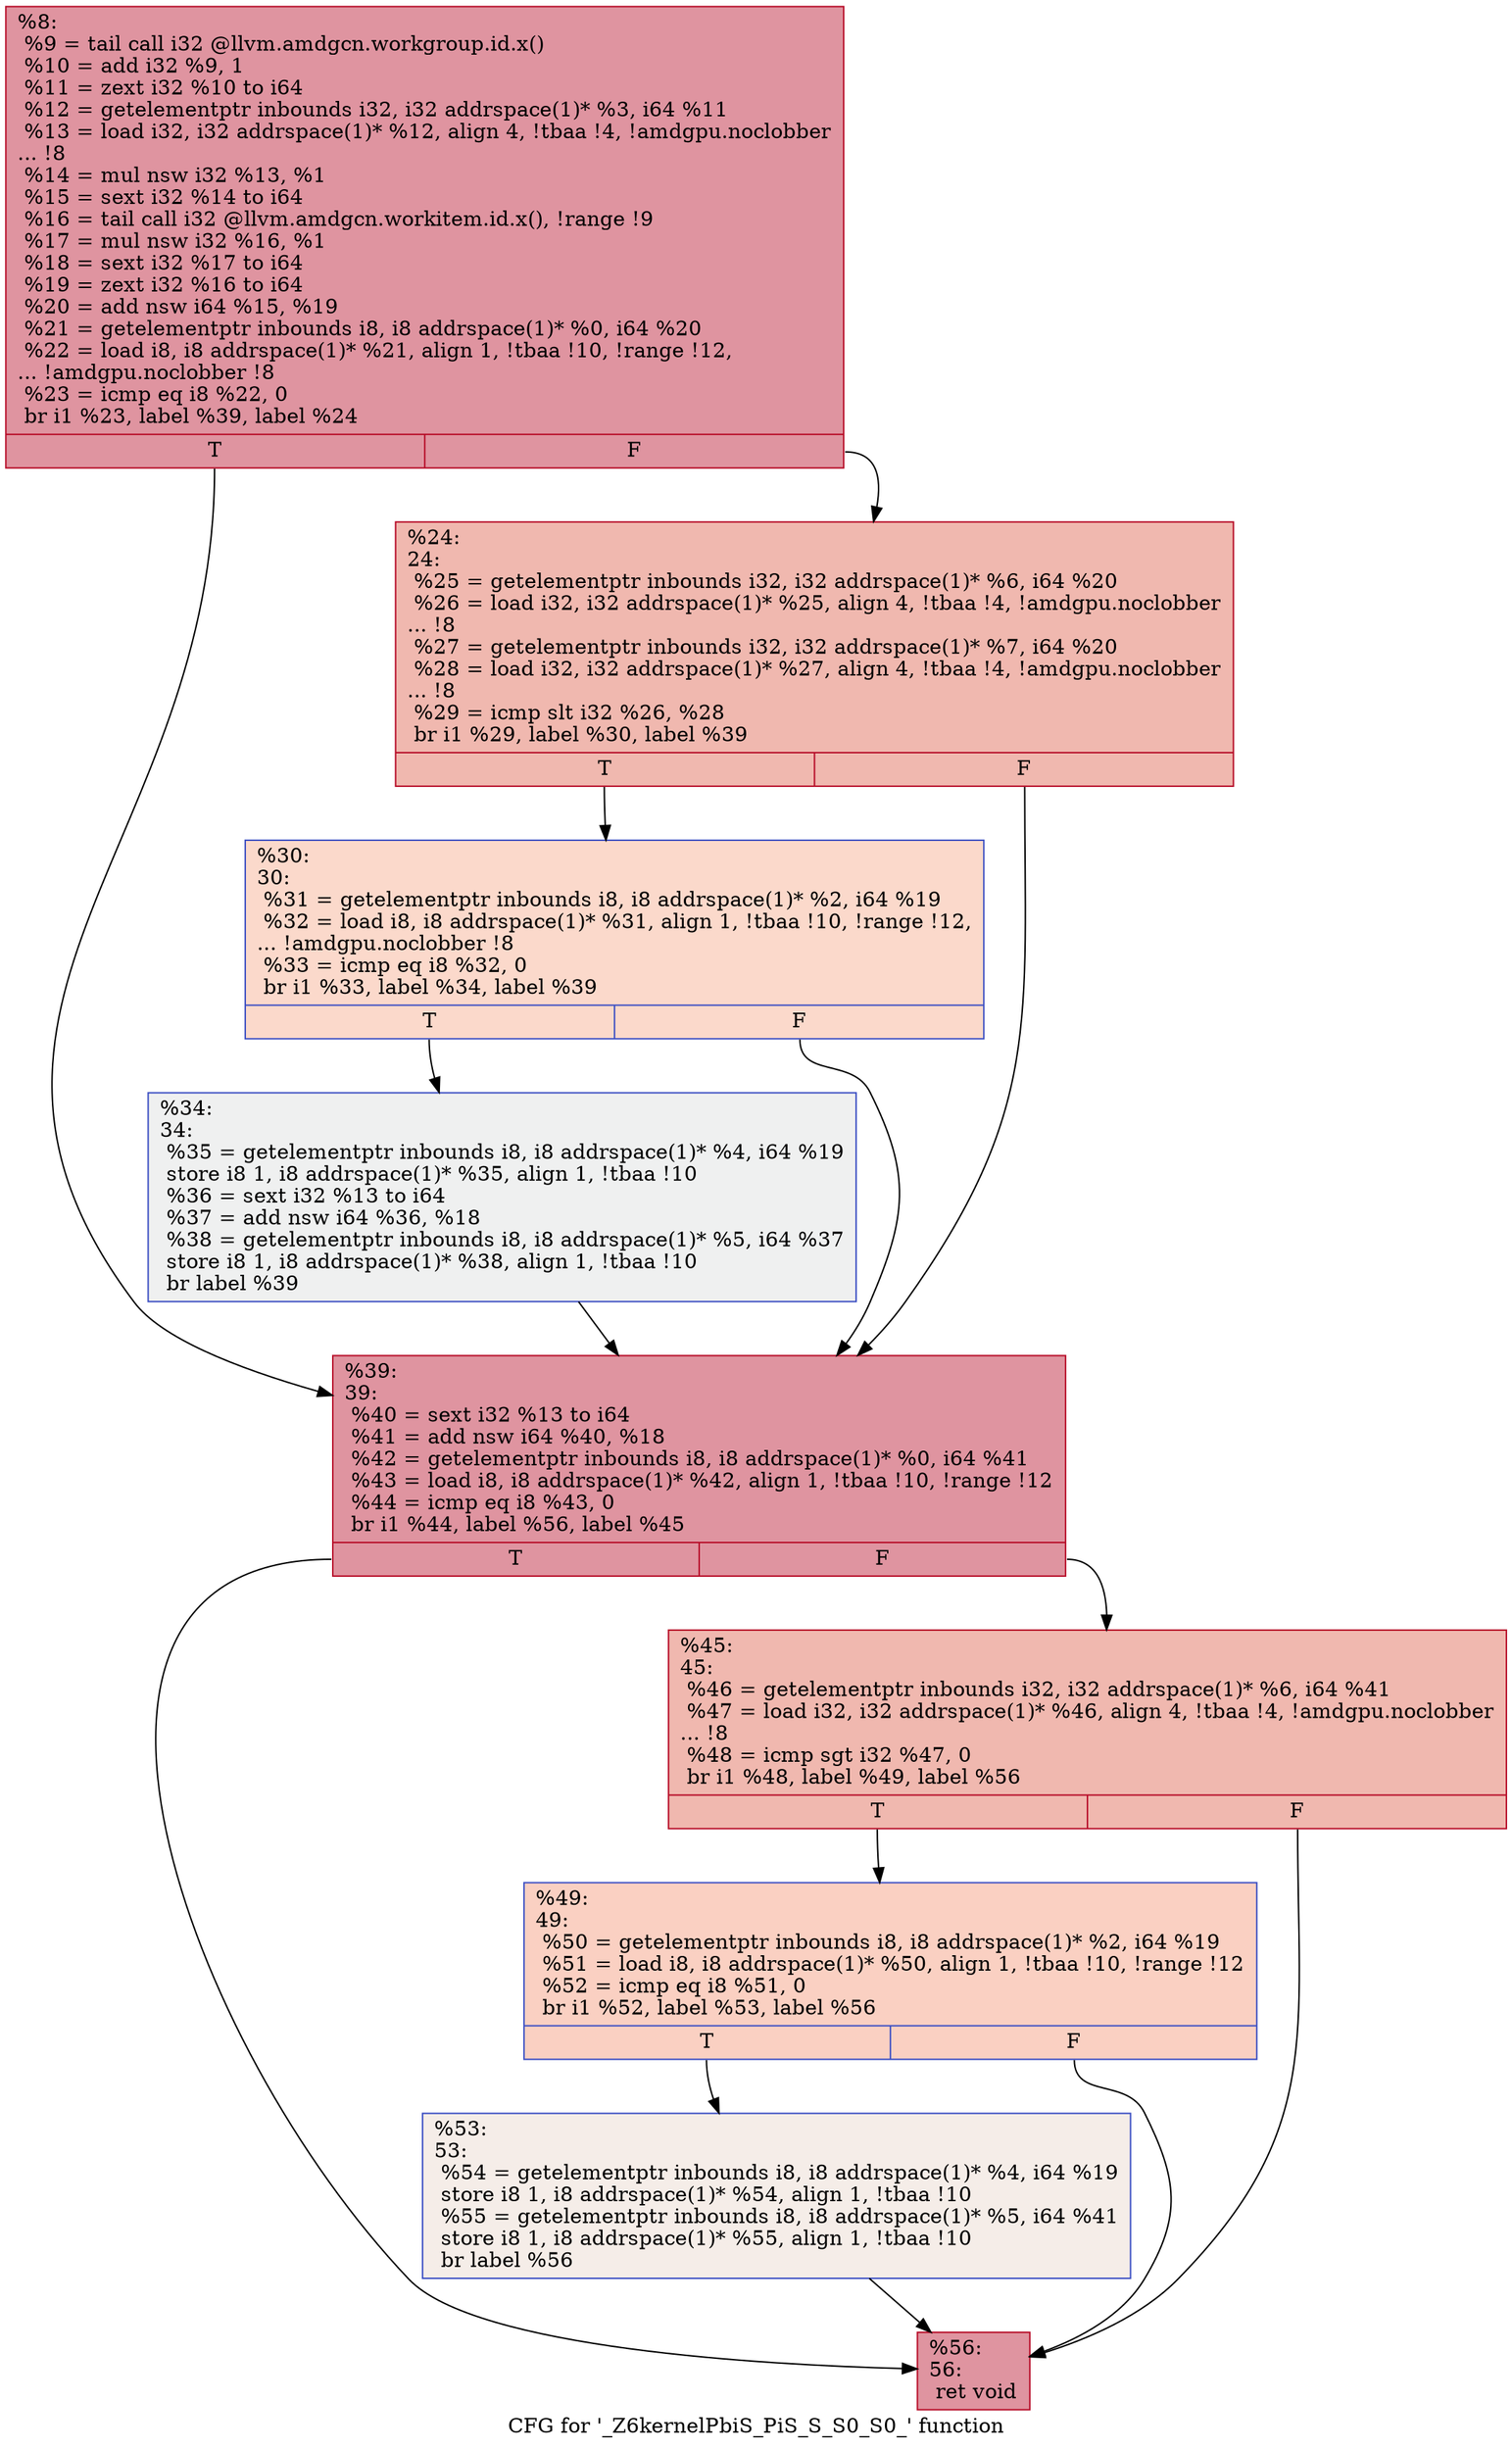 digraph "CFG for '_Z6kernelPbiS_PiS_S_S0_S0_' function" {
	label="CFG for '_Z6kernelPbiS_PiS_S_S0_S0_' function";

	Node0x5169910 [shape=record,color="#b70d28ff", style=filled, fillcolor="#b70d2870",label="{%8:\l  %9 = tail call i32 @llvm.amdgcn.workgroup.id.x()\l  %10 = add i32 %9, 1\l  %11 = zext i32 %10 to i64\l  %12 = getelementptr inbounds i32, i32 addrspace(1)* %3, i64 %11\l  %13 = load i32, i32 addrspace(1)* %12, align 4, !tbaa !4, !amdgpu.noclobber\l... !8\l  %14 = mul nsw i32 %13, %1\l  %15 = sext i32 %14 to i64\l  %16 = tail call i32 @llvm.amdgcn.workitem.id.x(), !range !9\l  %17 = mul nsw i32 %16, %1\l  %18 = sext i32 %17 to i64\l  %19 = zext i32 %16 to i64\l  %20 = add nsw i64 %15, %19\l  %21 = getelementptr inbounds i8, i8 addrspace(1)* %0, i64 %20\l  %22 = load i8, i8 addrspace(1)* %21, align 1, !tbaa !10, !range !12,\l... !amdgpu.noclobber !8\l  %23 = icmp eq i8 %22, 0\l  br i1 %23, label %39, label %24\l|{<s0>T|<s1>F}}"];
	Node0x5169910:s0 -> Node0x516c240;
	Node0x5169910:s1 -> Node0x516c2d0;
	Node0x516c2d0 [shape=record,color="#b70d28ff", style=filled, fillcolor="#dc5d4a70",label="{%24:\l24:                                               \l  %25 = getelementptr inbounds i32, i32 addrspace(1)* %6, i64 %20\l  %26 = load i32, i32 addrspace(1)* %25, align 4, !tbaa !4, !amdgpu.noclobber\l... !8\l  %27 = getelementptr inbounds i32, i32 addrspace(1)* %7, i64 %20\l  %28 = load i32, i32 addrspace(1)* %27, align 4, !tbaa !4, !amdgpu.noclobber\l... !8\l  %29 = icmp slt i32 %26, %28\l  br i1 %29, label %30, label %39\l|{<s0>T|<s1>F}}"];
	Node0x516c2d0:s0 -> Node0x516cd10;
	Node0x516c2d0:s1 -> Node0x516c240;
	Node0x516cd10 [shape=record,color="#3d50c3ff", style=filled, fillcolor="#f7a88970",label="{%30:\l30:                                               \l  %31 = getelementptr inbounds i8, i8 addrspace(1)* %2, i64 %19\l  %32 = load i8, i8 addrspace(1)* %31, align 1, !tbaa !10, !range !12,\l... !amdgpu.noclobber !8\l  %33 = icmp eq i8 %32, 0\l  br i1 %33, label %34, label %39\l|{<s0>T|<s1>F}}"];
	Node0x516cd10:s0 -> Node0x516b5a0;
	Node0x516cd10:s1 -> Node0x516c240;
	Node0x516b5a0 [shape=record,color="#3d50c3ff", style=filled, fillcolor="#dbdcde70",label="{%34:\l34:                                               \l  %35 = getelementptr inbounds i8, i8 addrspace(1)* %4, i64 %19\l  store i8 1, i8 addrspace(1)* %35, align 1, !tbaa !10\l  %36 = sext i32 %13 to i64\l  %37 = add nsw i64 %36, %18\l  %38 = getelementptr inbounds i8, i8 addrspace(1)* %5, i64 %37\l  store i8 1, i8 addrspace(1)* %38, align 1, !tbaa !10\l  br label %39\l}"];
	Node0x516b5a0 -> Node0x516c240;
	Node0x516c240 [shape=record,color="#b70d28ff", style=filled, fillcolor="#b70d2870",label="{%39:\l39:                                               \l  %40 = sext i32 %13 to i64\l  %41 = add nsw i64 %40, %18\l  %42 = getelementptr inbounds i8, i8 addrspace(1)* %0, i64 %41\l  %43 = load i8, i8 addrspace(1)* %42, align 1, !tbaa !10, !range !12\l  %44 = icmp eq i8 %43, 0\l  br i1 %44, label %56, label %45\l|{<s0>T|<s1>F}}"];
	Node0x516c240:s0 -> Node0x516e4f0;
	Node0x516c240:s1 -> Node0x516e540;
	Node0x516e540 [shape=record,color="#b70d28ff", style=filled, fillcolor="#dc5d4a70",label="{%45:\l45:                                               \l  %46 = getelementptr inbounds i32, i32 addrspace(1)* %6, i64 %41\l  %47 = load i32, i32 addrspace(1)* %46, align 4, !tbaa !4, !amdgpu.noclobber\l... !8\l  %48 = icmp sgt i32 %47, 0\l  br i1 %48, label %49, label %56\l|{<s0>T|<s1>F}}"];
	Node0x516e540:s0 -> Node0x516e820;
	Node0x516e540:s1 -> Node0x516e4f0;
	Node0x516e820 [shape=record,color="#3d50c3ff", style=filled, fillcolor="#f3947570",label="{%49:\l49:                                               \l  %50 = getelementptr inbounds i8, i8 addrspace(1)* %2, i64 %19\l  %51 = load i8, i8 addrspace(1)* %50, align 1, !tbaa !10, !range !12\l  %52 = icmp eq i8 %51, 0\l  br i1 %52, label %53, label %56\l|{<s0>T|<s1>F}}"];
	Node0x516e820:s0 -> Node0x516eb30;
	Node0x516e820:s1 -> Node0x516e4f0;
	Node0x516eb30 [shape=record,color="#3d50c3ff", style=filled, fillcolor="#e8d6cc70",label="{%53:\l53:                                               \l  %54 = getelementptr inbounds i8, i8 addrspace(1)* %4, i64 %19\l  store i8 1, i8 addrspace(1)* %54, align 1, !tbaa !10\l  %55 = getelementptr inbounds i8, i8 addrspace(1)* %5, i64 %41\l  store i8 1, i8 addrspace(1)* %55, align 1, !tbaa !10\l  br label %56\l}"];
	Node0x516eb30 -> Node0x516e4f0;
	Node0x516e4f0 [shape=record,color="#b70d28ff", style=filled, fillcolor="#b70d2870",label="{%56:\l56:                                               \l  ret void\l}"];
}
